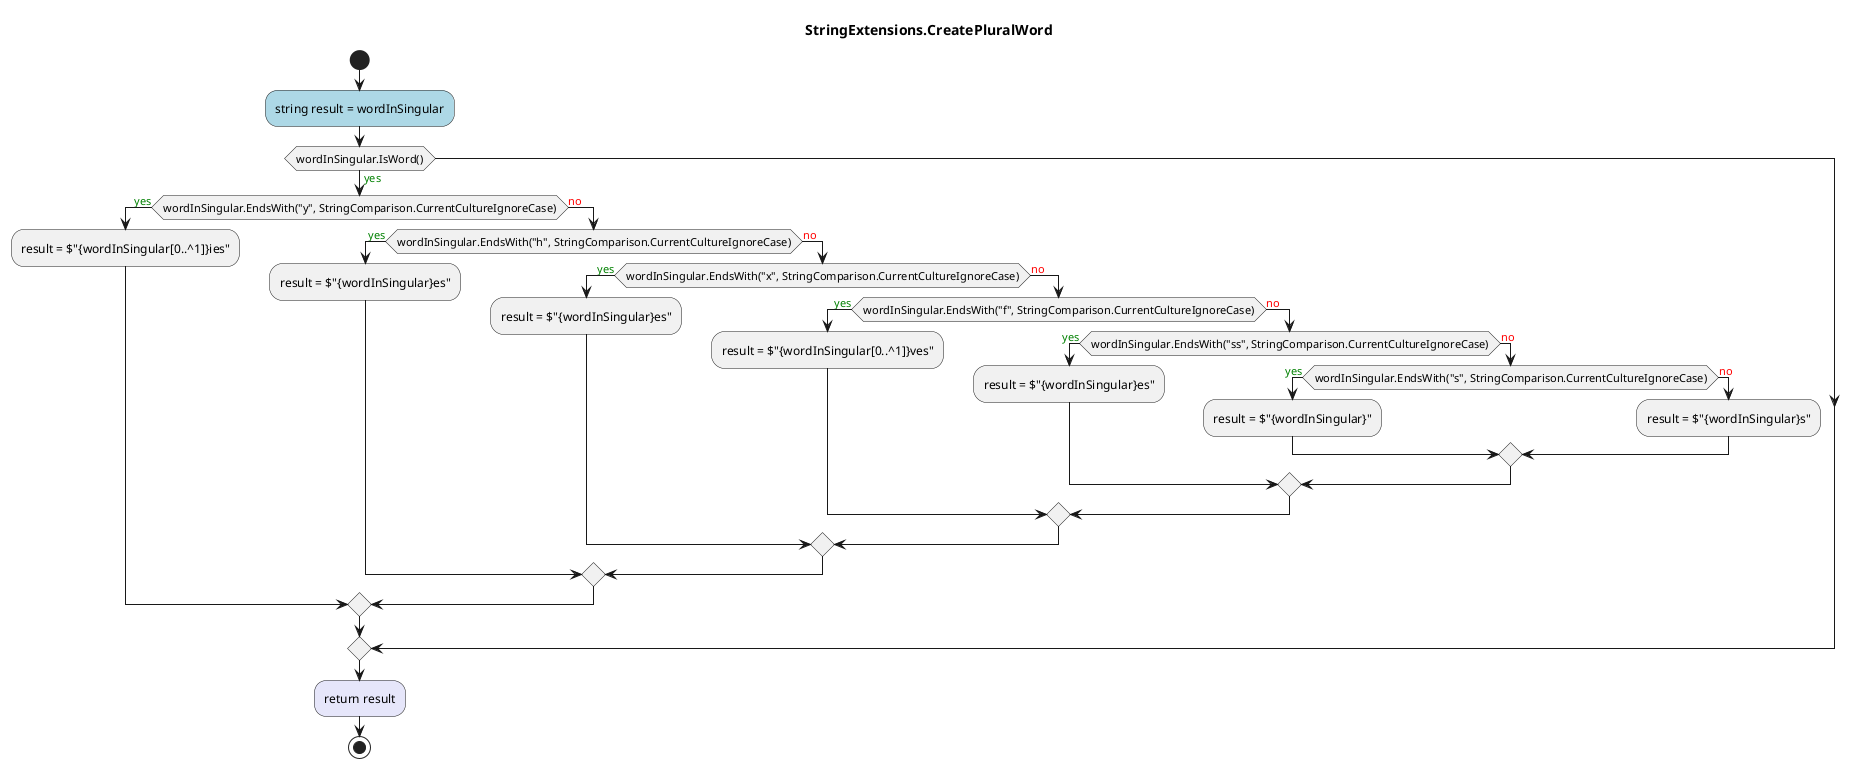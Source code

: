 @startuml StringExtensions.CreatePluralWord
title StringExtensions.CreatePluralWord
start
#LightBlue:string result = wordInSingular;
if (wordInSingular.IsWord()) then (<color:green>yes)
    if (wordInSingular.EndsWith("y", StringComparison.CurrentCultureIgnoreCase)) then (<color:green>yes)
        :result = $"{wordInSingular[0..^1]}ies";
      else (<color:red>no)
        if (wordInSingular.EndsWith("h", StringComparison.CurrentCultureIgnoreCase)) then (<color:green>yes)
            :result = $"{wordInSingular}es";
          else (<color:red>no)
            if (wordInSingular.EndsWith("x", StringComparison.CurrentCultureIgnoreCase)) then (<color:green>yes)
                :result = $"{wordInSingular}es";
              else (<color:red>no)
                if (wordInSingular.EndsWith("f", StringComparison.CurrentCultureIgnoreCase)) then (<color:green>yes)
                    :result = $"{wordInSingular[0..^1]}ves";
                  else (<color:red>no)
                    if (wordInSingular.EndsWith("ss", StringComparison.CurrentCultureIgnoreCase)) then (<color:green>yes)
                        :result = $"{wordInSingular}es";
                      else (<color:red>no)
                        if (wordInSingular.EndsWith("s", StringComparison.CurrentCultureIgnoreCase)) then (<color:green>yes)
                            :result = $"{wordInSingular}";
                          else (<color:red>no)
                              :result = $"{wordInSingular}s";
                        endif
                    endif
                endif
            endif
        endif
    endif
endif
#Lavender:return result;
stop
@enduml
